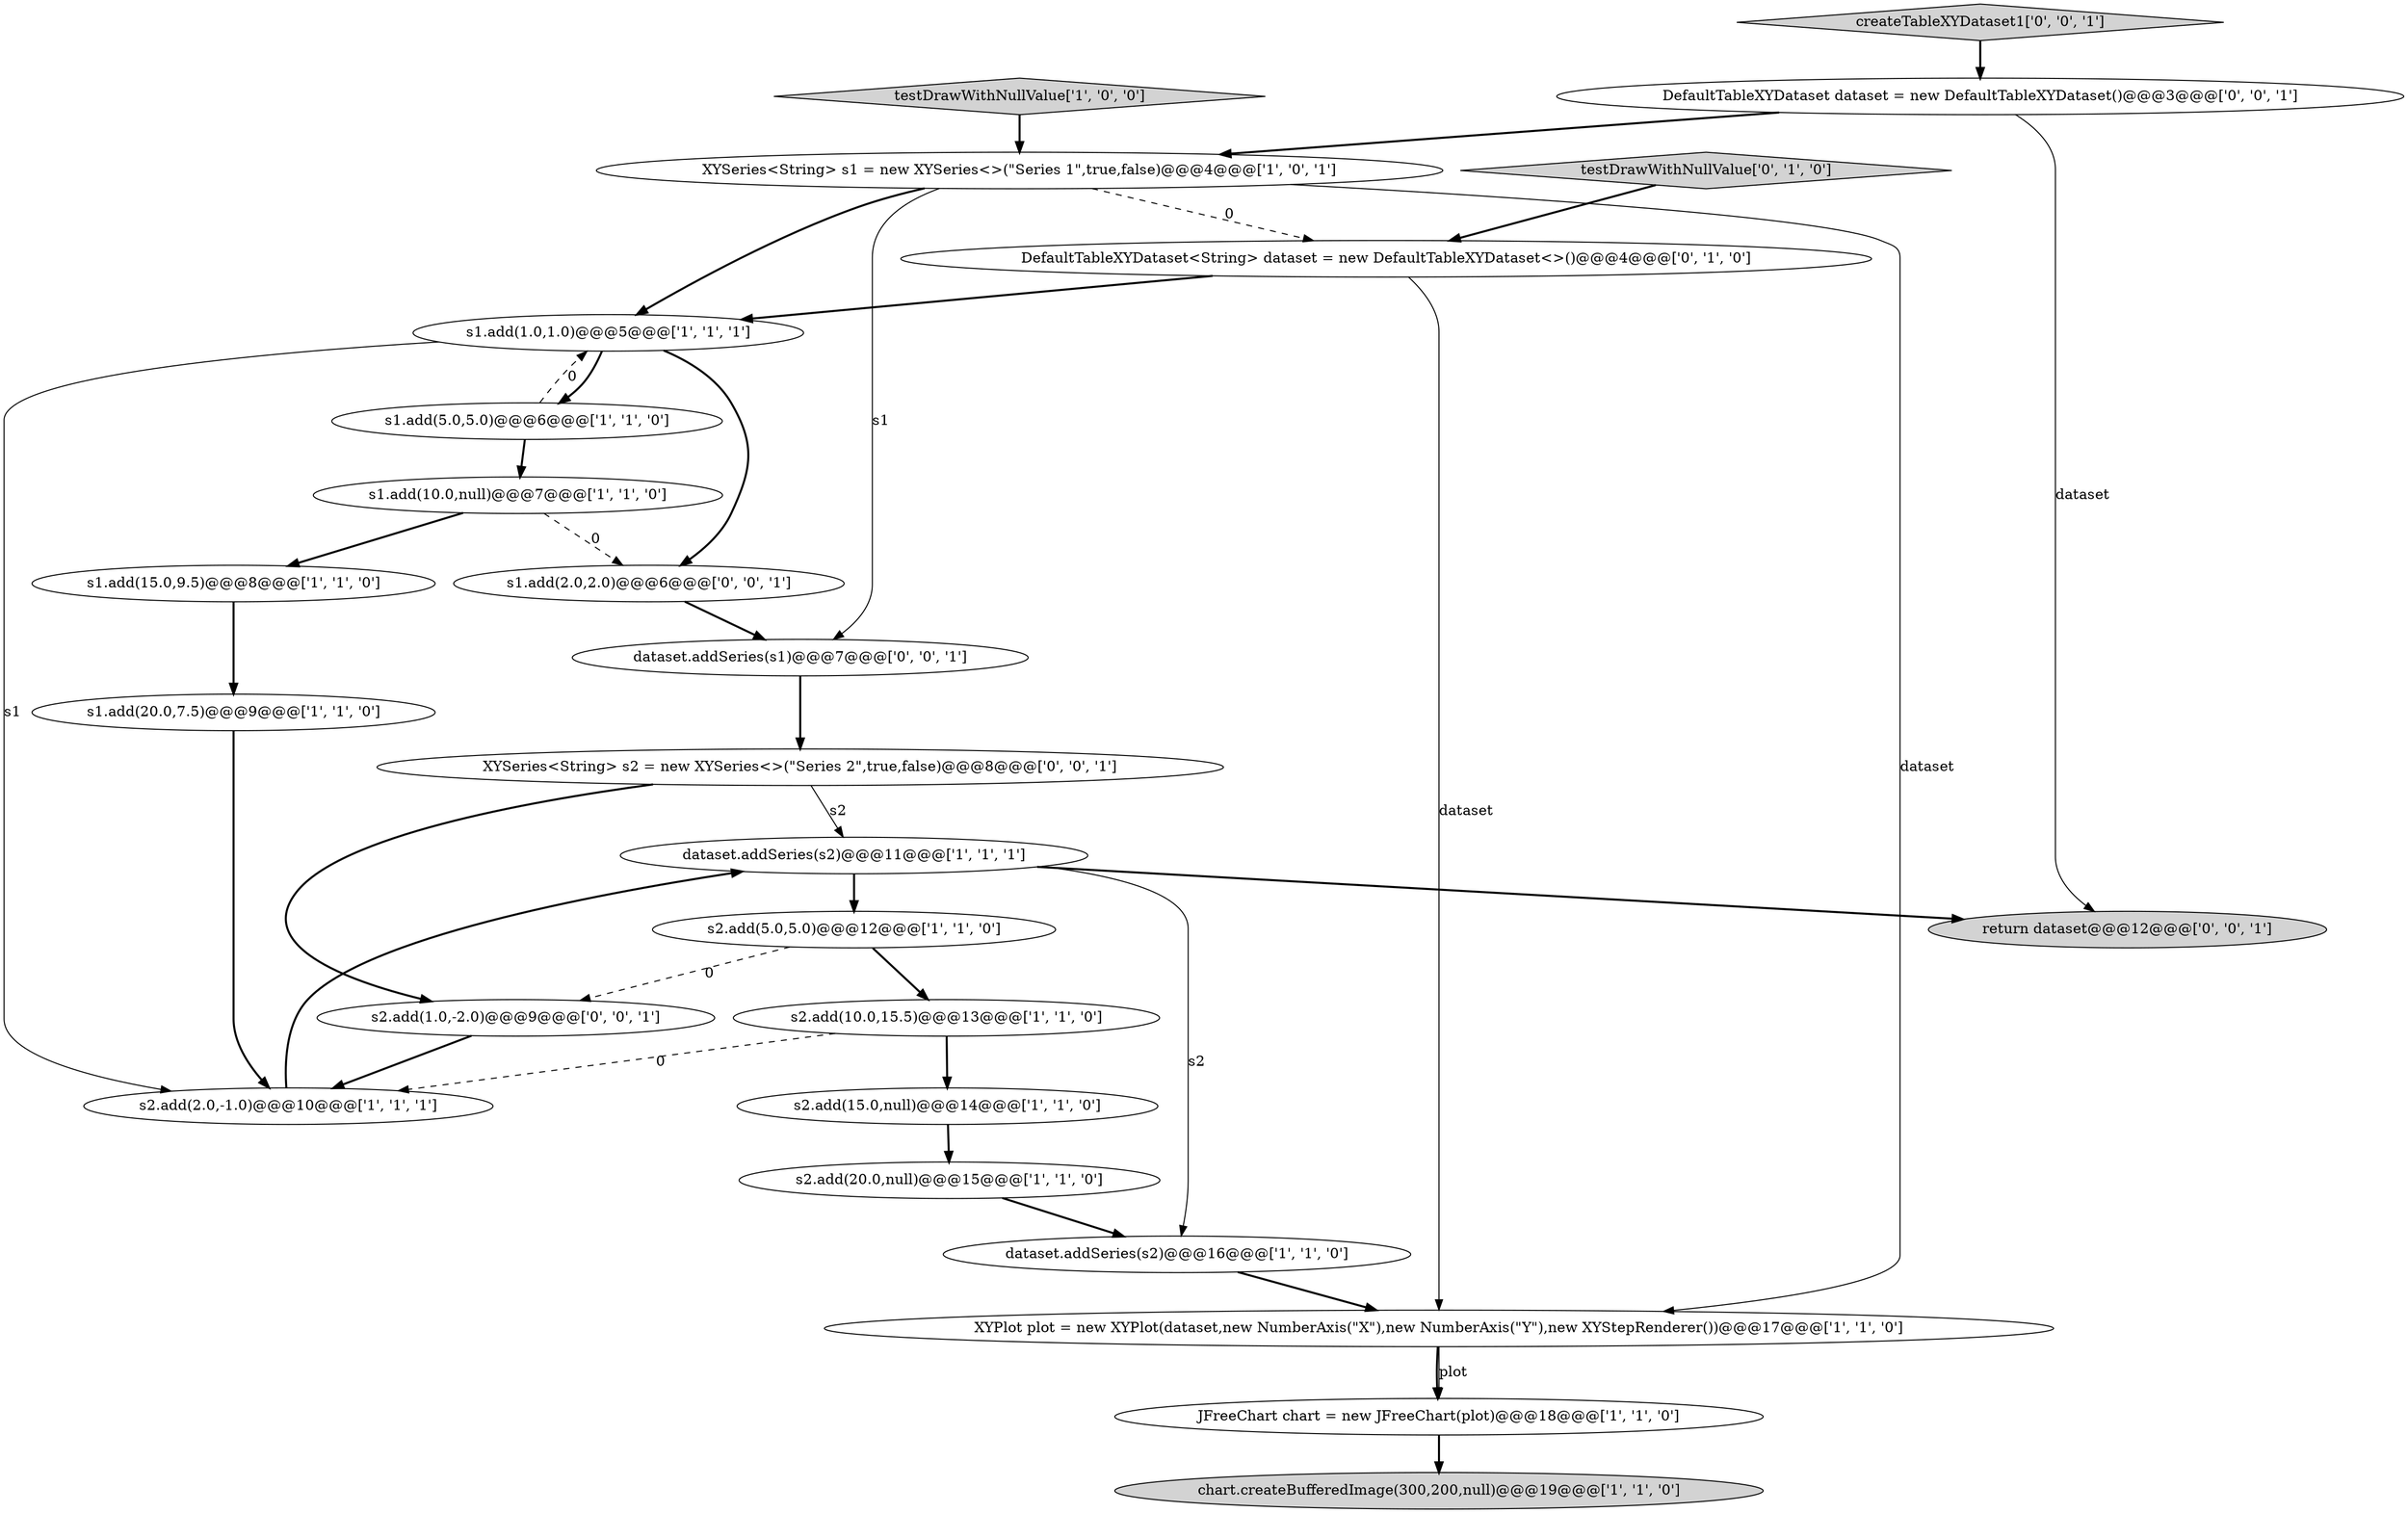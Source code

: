 digraph {
7 [style = filled, label = "chart.createBufferedImage(300,200,null)@@@19@@@['1', '1', '0']", fillcolor = lightgray, shape = ellipse image = "AAA0AAABBB1BBB"];
24 [style = filled, label = "dataset.addSeries(s1)@@@7@@@['0', '0', '1']", fillcolor = white, shape = ellipse image = "AAA0AAABBB3BBB"];
8 [style = filled, label = "s1.add(15.0,9.5)@@@8@@@['1', '1', '0']", fillcolor = white, shape = ellipse image = "AAA0AAABBB1BBB"];
13 [style = filled, label = "s2.add(5.0,5.0)@@@12@@@['1', '1', '0']", fillcolor = white, shape = ellipse image = "AAA0AAABBB1BBB"];
16 [style = filled, label = "dataset.addSeries(s2)@@@11@@@['1', '1', '1']", fillcolor = white, shape = ellipse image = "AAA0AAABBB1BBB"];
3 [style = filled, label = "s2.add(15.0,null)@@@14@@@['1', '1', '0']", fillcolor = white, shape = ellipse image = "AAA0AAABBB1BBB"];
23 [style = filled, label = "return dataset@@@12@@@['0', '0', '1']", fillcolor = lightgray, shape = ellipse image = "AAA0AAABBB3BBB"];
6 [style = filled, label = "s2.add(10.0,15.5)@@@13@@@['1', '1', '0']", fillcolor = white, shape = ellipse image = "AAA0AAABBB1BBB"];
22 [style = filled, label = "XYSeries<String> s2 = new XYSeries<>(\"Series 2\",true,false)@@@8@@@['0', '0', '1']", fillcolor = white, shape = ellipse image = "AAA0AAABBB3BBB"];
4 [style = filled, label = "s1.add(5.0,5.0)@@@6@@@['1', '1', '0']", fillcolor = white, shape = ellipse image = "AAA0AAABBB1BBB"];
1 [style = filled, label = "testDrawWithNullValue['1', '0', '0']", fillcolor = lightgray, shape = diamond image = "AAA0AAABBB1BBB"];
10 [style = filled, label = "s1.add(10.0,null)@@@7@@@['1', '1', '0']", fillcolor = white, shape = ellipse image = "AAA0AAABBB1BBB"];
15 [style = filled, label = "dataset.addSeries(s2)@@@16@@@['1', '1', '0']", fillcolor = white, shape = ellipse image = "AAA0AAABBB1BBB"];
17 [style = filled, label = "testDrawWithNullValue['0', '1', '0']", fillcolor = lightgray, shape = diamond image = "AAA0AAABBB2BBB"];
11 [style = filled, label = "JFreeChart chart = new JFreeChart(plot)@@@18@@@['1', '1', '0']", fillcolor = white, shape = ellipse image = "AAA0AAABBB1BBB"];
25 [style = filled, label = "s1.add(2.0,2.0)@@@6@@@['0', '0', '1']", fillcolor = white, shape = ellipse image = "AAA0AAABBB3BBB"];
18 [style = filled, label = "DefaultTableXYDataset<String> dataset = new DefaultTableXYDataset<>()@@@4@@@['0', '1', '0']", fillcolor = white, shape = ellipse image = "AAA1AAABBB2BBB"];
2 [style = filled, label = "XYPlot plot = new XYPlot(dataset,new NumberAxis(\"X\"),new NumberAxis(\"Y\"),new XYStepRenderer())@@@17@@@['1', '1', '0']", fillcolor = white, shape = ellipse image = "AAA0AAABBB1BBB"];
5 [style = filled, label = "s1.add(20.0,7.5)@@@9@@@['1', '1', '0']", fillcolor = white, shape = ellipse image = "AAA0AAABBB1BBB"];
14 [style = filled, label = "XYSeries<String> s1 = new XYSeries<>(\"Series 1\",true,false)@@@4@@@['1', '0', '1']", fillcolor = white, shape = ellipse image = "AAA0AAABBB1BBB"];
21 [style = filled, label = "createTableXYDataset1['0', '0', '1']", fillcolor = lightgray, shape = diamond image = "AAA0AAABBB3BBB"];
0 [style = filled, label = "s2.add(20.0,null)@@@15@@@['1', '1', '0']", fillcolor = white, shape = ellipse image = "AAA0AAABBB1BBB"];
20 [style = filled, label = "s2.add(1.0,-2.0)@@@9@@@['0', '0', '1']", fillcolor = white, shape = ellipse image = "AAA0AAABBB3BBB"];
19 [style = filled, label = "DefaultTableXYDataset dataset = new DefaultTableXYDataset()@@@3@@@['0', '0', '1']", fillcolor = white, shape = ellipse image = "AAA0AAABBB3BBB"];
9 [style = filled, label = "s1.add(1.0,1.0)@@@5@@@['1', '1', '1']", fillcolor = white, shape = ellipse image = "AAA0AAABBB1BBB"];
12 [style = filled, label = "s2.add(2.0,-1.0)@@@10@@@['1', '1', '1']", fillcolor = white, shape = ellipse image = "AAA0AAABBB1BBB"];
8->5 [style = bold, label=""];
9->12 [style = solid, label="s1"];
9->4 [style = bold, label=""];
16->15 [style = solid, label="s2"];
4->9 [style = dashed, label="0"];
10->25 [style = dashed, label="0"];
2->11 [style = bold, label=""];
25->24 [style = bold, label=""];
22->16 [style = solid, label="s2"];
13->6 [style = bold, label=""];
10->8 [style = bold, label=""];
19->23 [style = solid, label="dataset"];
14->9 [style = bold, label=""];
22->20 [style = bold, label=""];
16->13 [style = bold, label=""];
1->14 [style = bold, label=""];
15->2 [style = bold, label=""];
18->2 [style = solid, label="dataset"];
24->22 [style = bold, label=""];
11->7 [style = bold, label=""];
12->16 [style = bold, label=""];
6->12 [style = dashed, label="0"];
18->9 [style = bold, label=""];
21->19 [style = bold, label=""];
0->15 [style = bold, label=""];
16->23 [style = bold, label=""];
3->0 [style = bold, label=""];
6->3 [style = bold, label=""];
4->10 [style = bold, label=""];
13->20 [style = dashed, label="0"];
5->12 [style = bold, label=""];
19->14 [style = bold, label=""];
14->18 [style = dashed, label="0"];
9->25 [style = bold, label=""];
2->11 [style = solid, label="plot"];
20->12 [style = bold, label=""];
14->2 [style = solid, label="dataset"];
14->24 [style = solid, label="s1"];
17->18 [style = bold, label=""];
}

